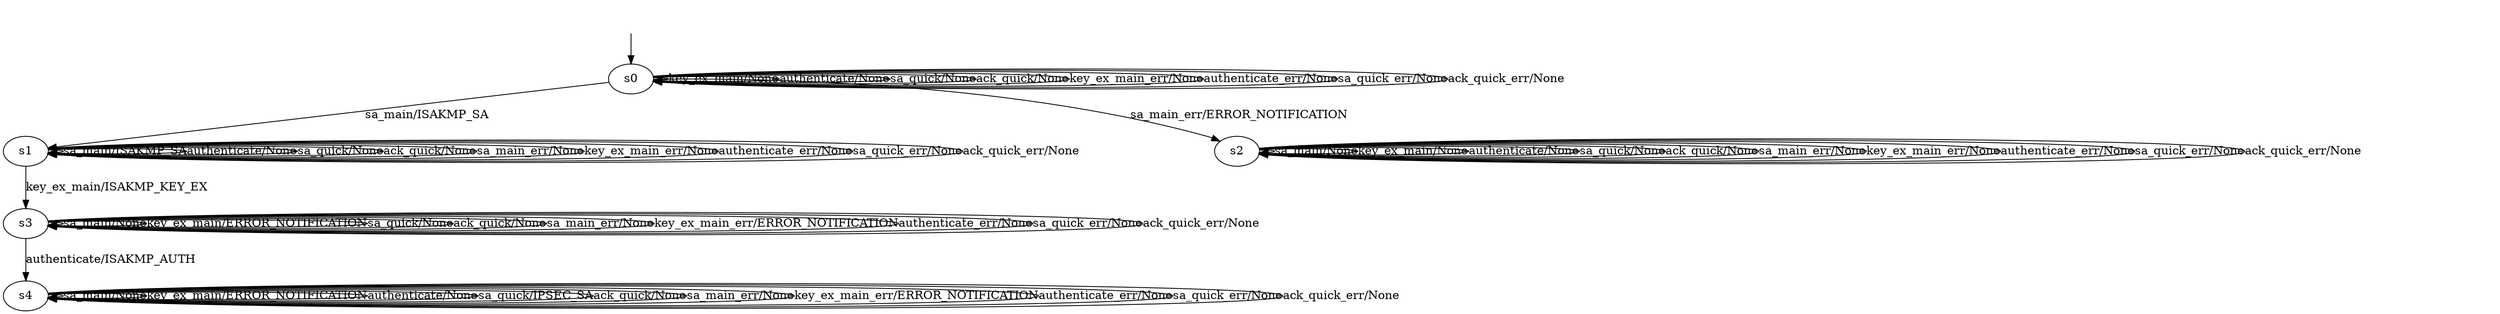 digraph "libre.dot" {
s0 [label=s0];
s1 [label=s1];
s2 [label=s2];
s3 [label=s3];
s4 [label=s4];
s0 -> s1  [label="sa_main/ISAKMP_SA"];
s0 -> s0  [label="key_ex_main/None"];
s0 -> s0  [label="authenticate/None"];
s0 -> s0  [label="sa_quick/None"];
s0 -> s0  [label="ack_quick/None"];
s0 -> s2  [label="sa_main_err/ERROR_NOTIFICATION"];
s0 -> s0  [label="key_ex_main_err/None"];
s0 -> s0  [label="authenticate_err/None"];
s0 -> s0  [label="sa_quick_err/None"];
s0 -> s0  [label="ack_quick_err/None"];
s1 -> s1  [label="sa_main/ISAKMP_SA"];
s1 -> s3  [label="key_ex_main/ISAKMP_KEY_EX"];
s1 -> s1  [label="authenticate/None"];
s1 -> s1  [label="sa_quick/None"];
s1 -> s1  [label="ack_quick/None"];
s1 -> s1  [label="sa_main_err/None"];
s1 -> s1  [label="key_ex_main_err/None"];
s1 -> s1  [label="authenticate_err/None"];
s1 -> s1  [label="sa_quick_err/None"];
s1 -> s1  [label="ack_quick_err/None"];
s2 -> s2  [label="sa_main/None"];
s2 -> s2  [label="key_ex_main/None"];
s2 -> s2  [label="authenticate/None"];
s2 -> s2  [label="sa_quick/None"];
s2 -> s2  [label="ack_quick/None"];
s2 -> s2  [label="sa_main_err/None"];
s2 -> s2  [label="key_ex_main_err/None"];
s2 -> s2  [label="authenticate_err/None"];
s2 -> s2  [label="sa_quick_err/None"];
s2 -> s2  [label="ack_quick_err/None"];
s3 -> s3  [label="sa_main/None"];
s3 -> s3  [label="key_ex_main/ERROR_NOTIFICATION"];
s3 -> s4  [label="authenticate/ISAKMP_AUTH"];
s3 -> s3  [label="sa_quick/None"];
s3 -> s3  [label="ack_quick/None"];
s3 -> s3  [label="sa_main_err/None"];
s3 -> s3  [label="key_ex_main_err/ERROR_NOTIFICATION"];
s3 -> s3  [label="authenticate_err/None"];
s3 -> s3  [label="sa_quick_err/None"];
s3 -> s3  [label="ack_quick_err/None"];
s4 -> s4  [label="sa_main/None"];
s4 -> s4  [label="key_ex_main/ERROR_NOTIFICATION"];
s4 -> s4  [label="authenticate/None"];
s4 -> s4  [label="sa_quick/IPSEC_SA"];
s4 -> s4  [label="ack_quick/None"];
s4 -> s4  [label="sa_main_err/None"];
s4 -> s4  [label="key_ex_main_err/ERROR_NOTIFICATION"];
s4 -> s4  [label="authenticate_err/None"];
s4 -> s4  [label="sa_quick_err/None"];
s4 -> s4  [label="ack_quick_err/None"];
__start0 [label="", shape=none];
__start0 -> s0  [label=""];
}
